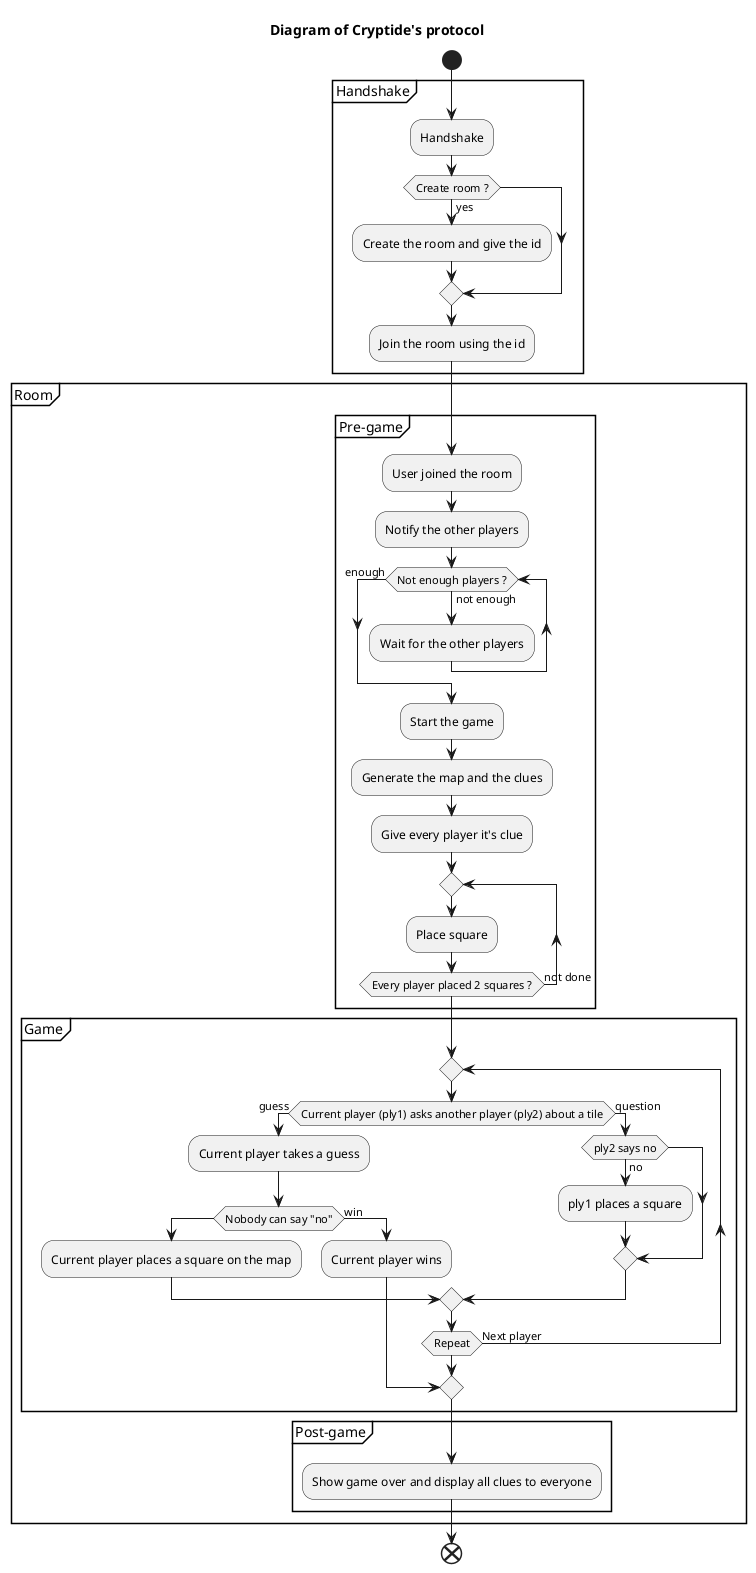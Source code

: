 @startuml Protocol
title Diagram of Cryptide's protocol

start
  group Handshake
    :Handshake;
    if (Create room ?) then (yes)
      :Create the room and give the id;
    endif
    :Join the room using the id;
  endgroup
  group Room
    group Pre-game
      :User joined the room;
      :Notify the other players;
      while (Not enough players ?) is (not enough)
        :Wait for the other players;
      endwhile (enough)
      :Start the game;
      :Generate the map and the clues;
      :Give every player it's clue;
      repeat
          :Place square;
      repeat while (Every player placed 2 squares ?) is (not done)
    endgroup
    group Game
      repeat
        if (Current player (ply1) asks another player (ply2) about a tile) then (guess)
        :Current player takes a guess;
          if (Nobody can say "no") then
            :Current player places a square on the map;
          else (win)
            :Current player wins;
            break
          endif
        else (question)
          if (ply2 says no) then (no)
            :ply1 places a square;
          endif
        endif
      repeat while (Repeat) is (Next player)
    endgroup
    group Post-game
    label post
      :Show game over and display all clues to everyone;
      
    endgroup
  endgroup
end
@enduml
